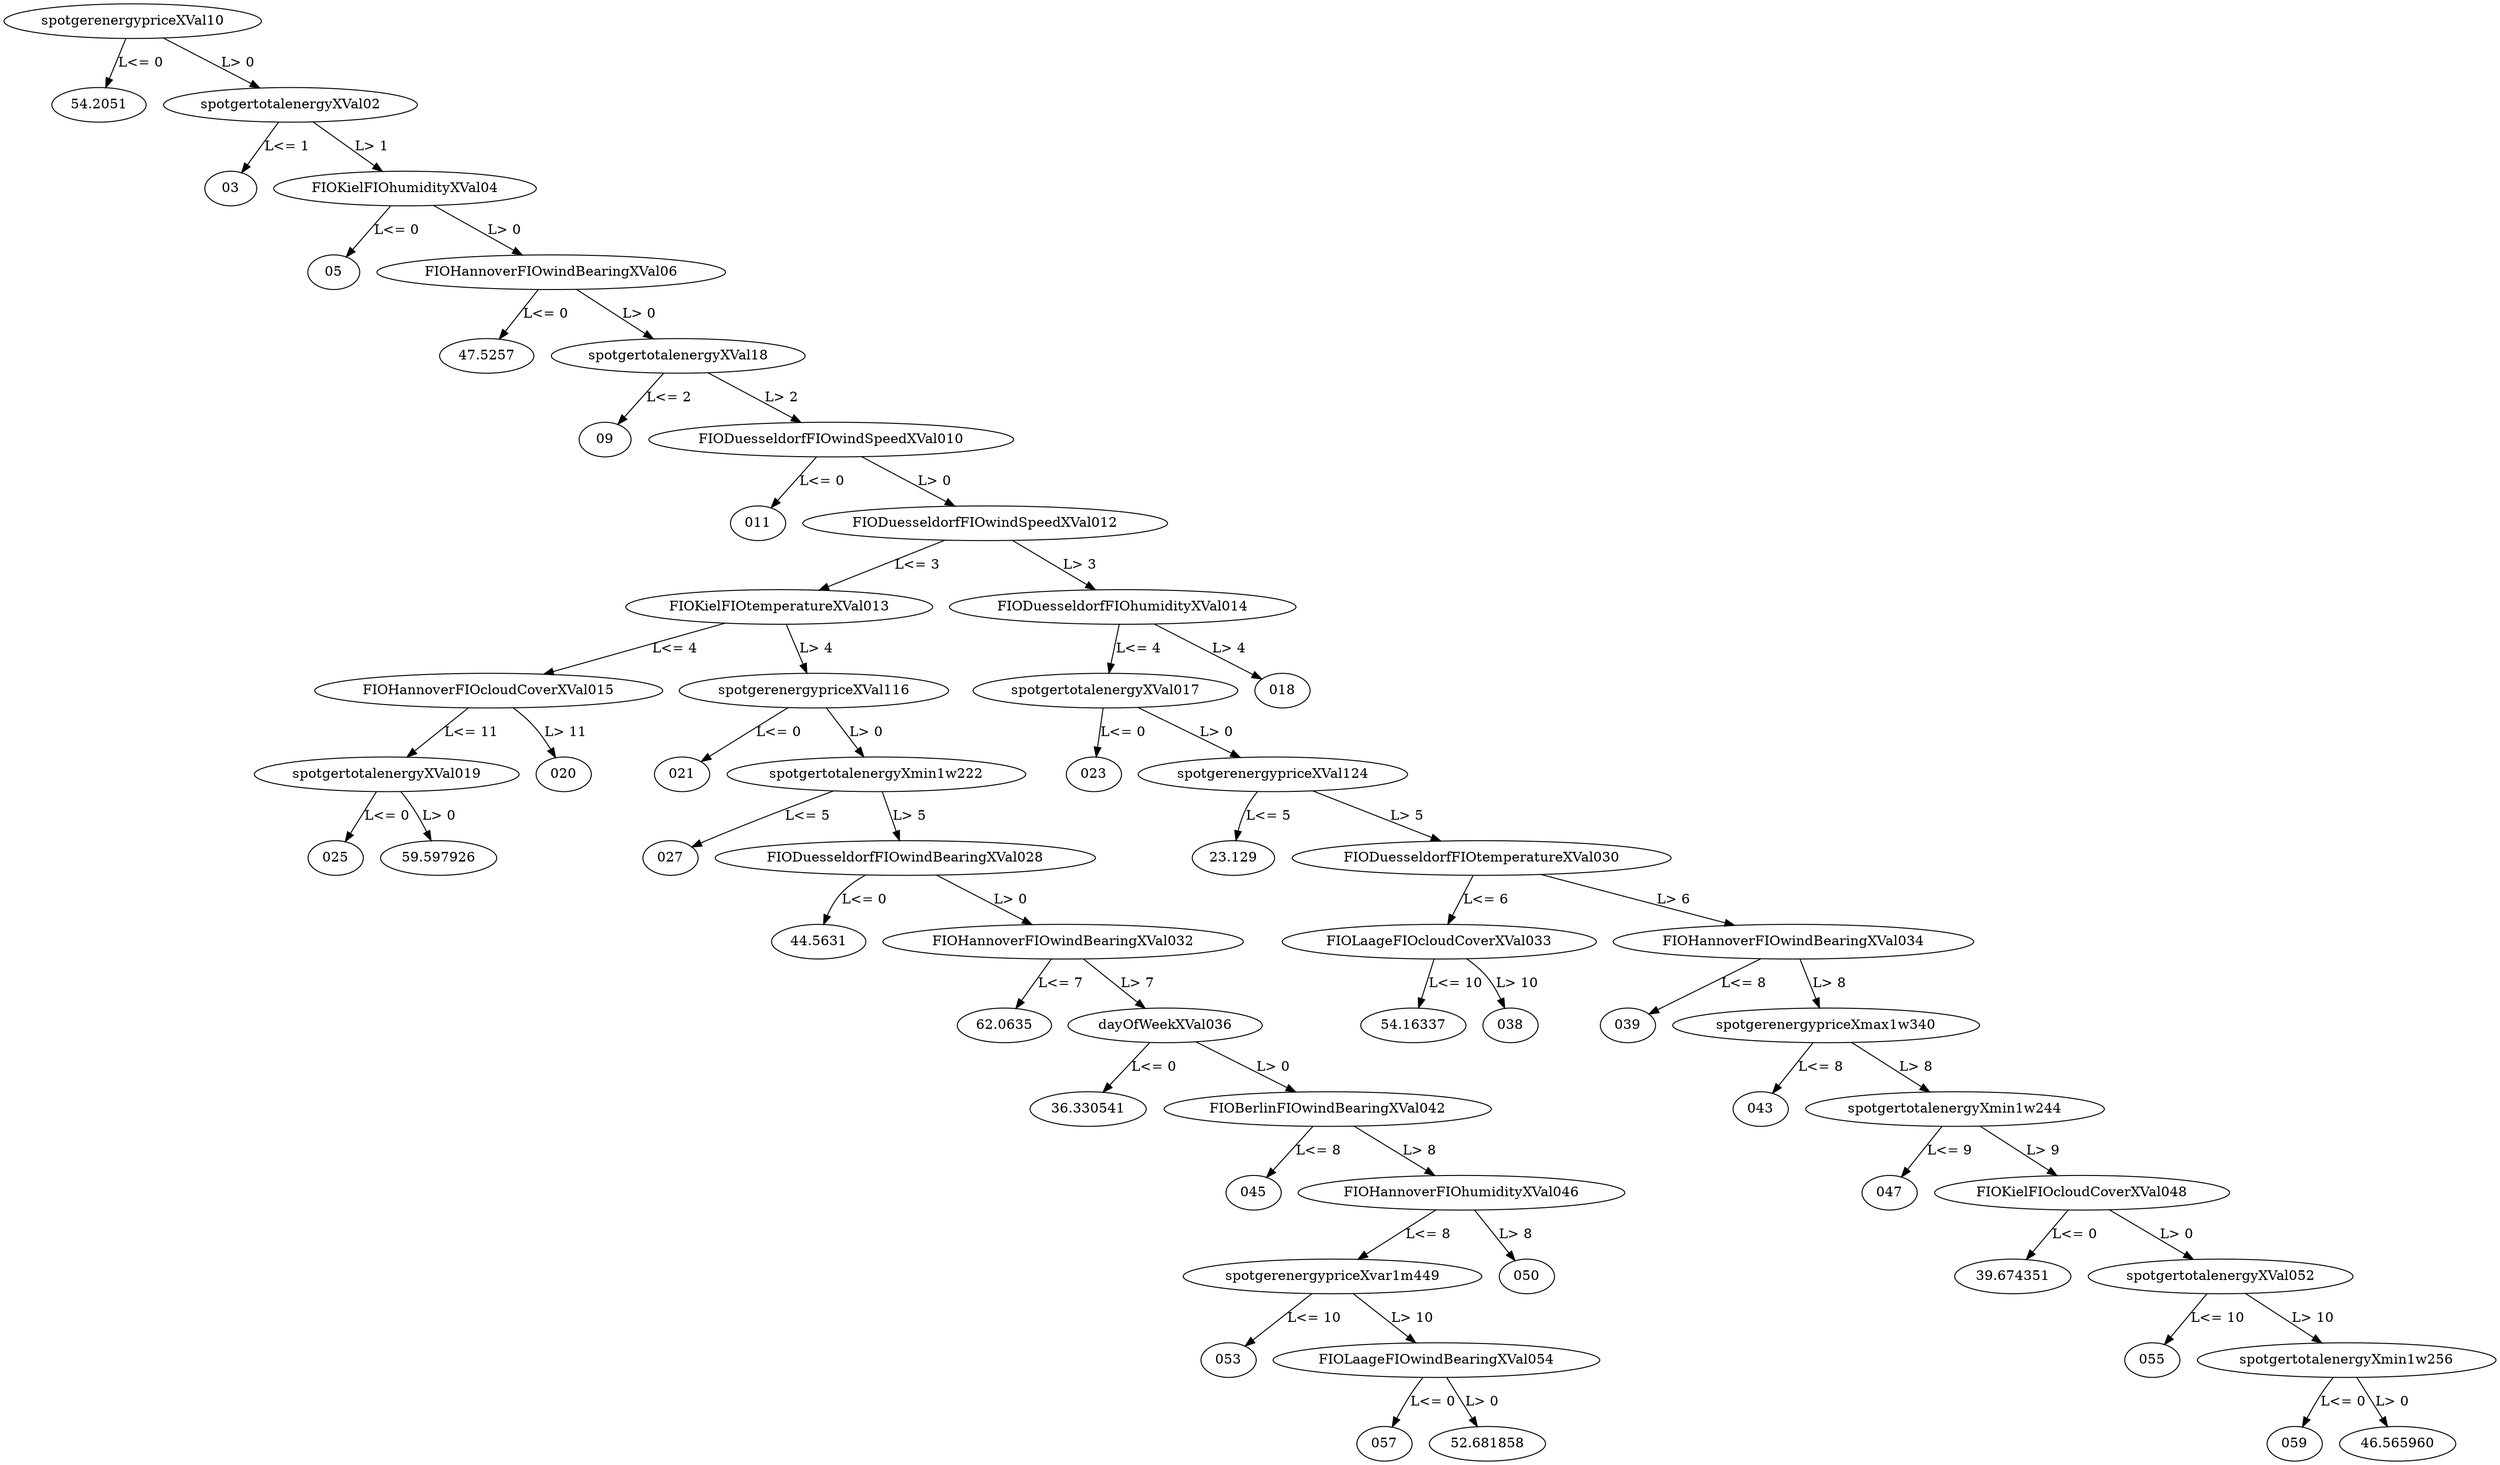 digraph dt_fig {
	spotgerenergypriceXVal10 -> "54.2051" [label="L<= 0"];
	spotgerenergypriceXVal10 -> spotgertotalenergyXVal02 [label="L> 0"];
	spotgertotalenergyXVal02 -> "03" [label="L<= 1"];
	spotgertotalenergyXVal02 -> FIOKielFIOhumidityXVal04 [label="L> 1"];
	FIOKielFIOhumidityXVal04 -> "05" [label="L<= 0"];
	FIOKielFIOhumidityXVal04 -> FIOHannoverFIOwindBearingXVal06 [label="L> 0"];
	FIOHannoverFIOwindBearingXVal06 -> "47.5257" [label="L<= 0"];
	FIOHannoverFIOwindBearingXVal06 -> spotgertotalenergyXVal18 [label="L> 0"];
	spotgertotalenergyXVal18 -> "09" [label="L<= 2"];
	spotgertotalenergyXVal18 -> FIODuesseldorfFIOwindSpeedXVal010 [label="L> 2"];
	FIODuesseldorfFIOwindSpeedXVal010 -> "011" [label="L<= 0"];
	FIODuesseldorfFIOwindSpeedXVal010 -> FIODuesseldorfFIOwindSpeedXVal012 [label="L> 0"];
	FIODuesseldorfFIOwindSpeedXVal012 -> FIOKielFIOtemperatureXVal013 [label="L<= 3"];
	FIODuesseldorfFIOwindSpeedXVal012 -> FIODuesseldorfFIOhumidityXVal014 [label="L> 3"];
	FIOKielFIOtemperatureXVal013 -> FIOHannoverFIOcloudCoverXVal015 [label="L<= 4"];
	FIOKielFIOtemperatureXVal013 -> spotgerenergypriceXVal116 [label="L> 4"];
	FIODuesseldorfFIOhumidityXVal014 -> spotgertotalenergyXVal017 [label="L<= 4"];
	FIODuesseldorfFIOhumidityXVal014 -> "018" [label="L> 4"];
	FIOHannoverFIOcloudCoverXVal015 -> spotgertotalenergyXVal019 [label="L<= 11"];
	FIOHannoverFIOcloudCoverXVal015 -> "020" [label="L> 11"];
	spotgerenergypriceXVal116 -> "021" [label="L<= 0"];
	spotgerenergypriceXVal116 -> spotgertotalenergyXmin1w222 [label="L> 0"];
	spotgertotalenergyXVal017 -> "023" [label="L<= 0"];
	spotgertotalenergyXVal017 -> spotgerenergypriceXVal124 [label="L> 0"];
	spotgertotalenergyXVal019 -> "025" [label="L<= 0"];
	spotgertotalenergyXVal019 -> "59.597926" [label="L> 0"];
	spotgertotalenergyXmin1w222 -> "027" [label="L<= 5"];
	spotgertotalenergyXmin1w222 -> FIODuesseldorfFIOwindBearingXVal028 [label="L> 5"];
	spotgerenergypriceXVal124 -> "23.129" [label="L<= 5"];
	spotgerenergypriceXVal124 -> FIODuesseldorfFIOtemperatureXVal030 [label="L> 5"];
	FIODuesseldorfFIOwindBearingXVal028 -> "44.5631" [label="L<= 0"];
	FIODuesseldorfFIOwindBearingXVal028 -> FIOHannoverFIOwindBearingXVal032 [label="L> 0"];
	FIODuesseldorfFIOtemperatureXVal030 -> FIOLaageFIOcloudCoverXVal033 [label="L<= 6"];
	FIODuesseldorfFIOtemperatureXVal030 -> FIOHannoverFIOwindBearingXVal034 [label="L> 6"];
	FIOHannoverFIOwindBearingXVal032 -> "62.0635" [label="L<= 7"];
	FIOHannoverFIOwindBearingXVal032 -> dayOfWeekXVal036 [label="L> 7"];
	FIOLaageFIOcloudCoverXVal033 -> "54.16337" [label="L<= 10"];
	FIOLaageFIOcloudCoverXVal033 -> "038" [label="L> 10"];
	FIOHannoverFIOwindBearingXVal034 -> "039" [label="L<= 8"];
	FIOHannoverFIOwindBearingXVal034 -> spotgerenergypriceXmax1w340 [label="L> 8"];
	dayOfWeekXVal036 -> "36.330541" [label="L<= 0"];
	dayOfWeekXVal036 -> FIOBerlinFIOwindBearingXVal042 [label="L> 0"];
	spotgerenergypriceXmax1w340 -> "043" [label="L<= 8"];
	spotgerenergypriceXmax1w340 -> spotgertotalenergyXmin1w244 [label="L> 8"];
	FIOBerlinFIOwindBearingXVal042 -> "045" [label="L<= 8"];
	FIOBerlinFIOwindBearingXVal042 -> FIOHannoverFIOhumidityXVal046 [label="L> 8"];
	spotgertotalenergyXmin1w244 -> "047" [label="L<= 9"];
	spotgertotalenergyXmin1w244 -> FIOKielFIOcloudCoverXVal048 [label="L> 9"];
	FIOHannoverFIOhumidityXVal046 -> spotgerenergypriceXvar1m449 [label="L<= 8"];
	FIOHannoverFIOhumidityXVal046 -> "050" [label="L> 8"];
	FIOKielFIOcloudCoverXVal048 -> "39.674351" [label="L<= 0"];
	FIOKielFIOcloudCoverXVal048 -> spotgertotalenergyXVal052 [label="L> 0"];
	spotgerenergypriceXvar1m449 -> "053" [label="L<= 10"];
	spotgerenergypriceXvar1m449 -> FIOLaageFIOwindBearingXVal054 [label="L> 10"];
	spotgertotalenergyXVal052 -> "055" [label="L<= 10"];
	spotgertotalenergyXVal052 -> spotgertotalenergyXmin1w256 [label="L> 10"];
	FIOLaageFIOwindBearingXVal054 -> "057" [label="L<= 0"];
	FIOLaageFIOwindBearingXVal054 -> "52.681858" [label="L> 0"];
	spotgertotalenergyXmin1w256 -> "059" [label="L<= 0"];
	spotgertotalenergyXmin1w256 -> "46.565960" [label="L> 0"];
}
